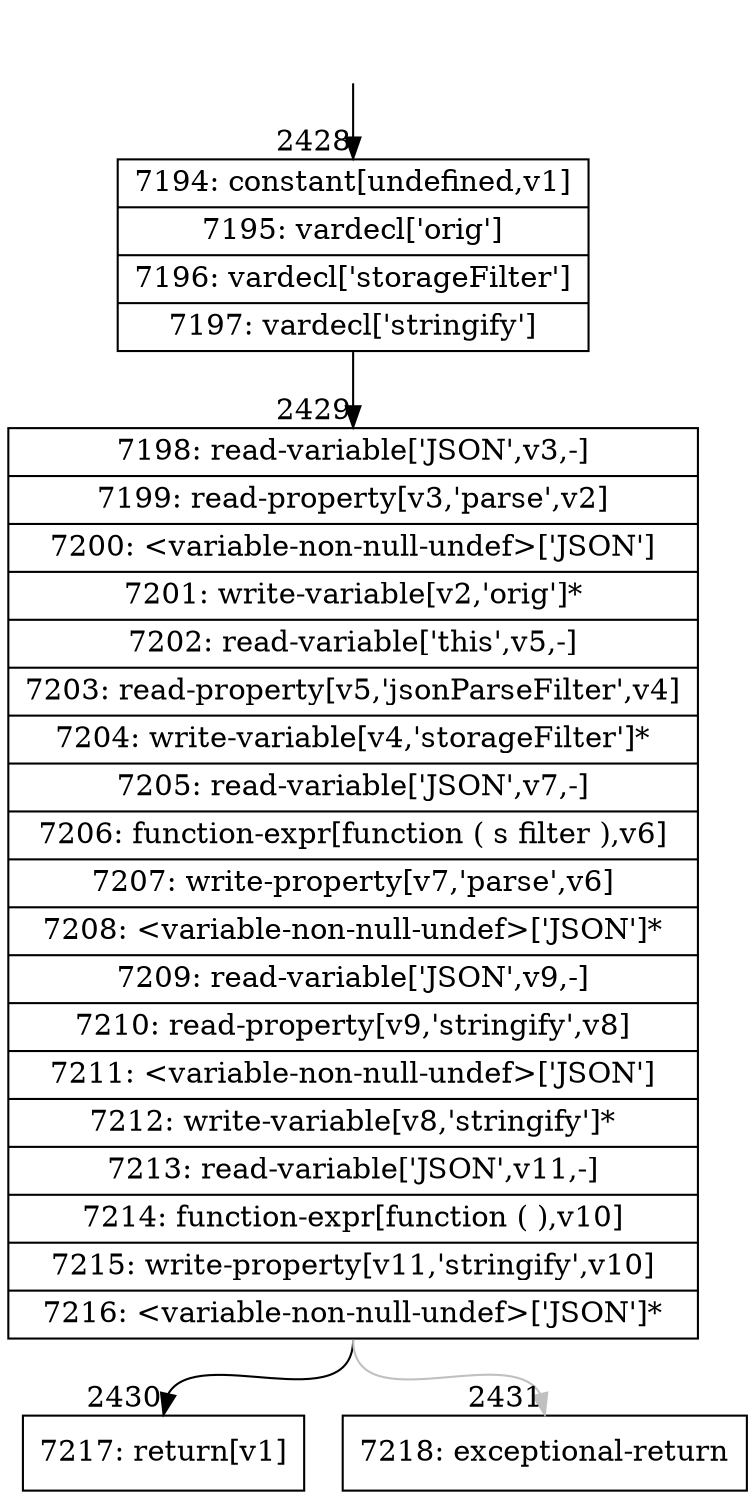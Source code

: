 digraph {
rankdir="TD"
BB_entry264[shape=none,label=""];
BB_entry264 -> BB2428 [tailport=s, headport=n, headlabel="    2428"]
BB2428 [shape=record label="{7194: constant[undefined,v1]|7195: vardecl['orig']|7196: vardecl['storageFilter']|7197: vardecl['stringify']}" ] 
BB2428 -> BB2429 [tailport=s, headport=n, headlabel="      2429"]
BB2429 [shape=record label="{7198: read-variable['JSON',v3,-]|7199: read-property[v3,'parse',v2]|7200: \<variable-non-null-undef\>['JSON']|7201: write-variable[v2,'orig']*|7202: read-variable['this',v5,-]|7203: read-property[v5,'jsonParseFilter',v4]|7204: write-variable[v4,'storageFilter']*|7205: read-variable['JSON',v7,-]|7206: function-expr[function ( s filter ),v6]|7207: write-property[v7,'parse',v6]|7208: \<variable-non-null-undef\>['JSON']*|7209: read-variable['JSON',v9,-]|7210: read-property[v9,'stringify',v8]|7211: \<variable-non-null-undef\>['JSON']|7212: write-variable[v8,'stringify']*|7213: read-variable['JSON',v11,-]|7214: function-expr[function ( ),v10]|7215: write-property[v11,'stringify',v10]|7216: \<variable-non-null-undef\>['JSON']*}" ] 
BB2429 -> BB2430 [tailport=s, headport=n, headlabel="      2430"]
BB2429 -> BB2431 [tailport=s, headport=n, color=gray, headlabel="      2431"]
BB2430 [shape=record label="{7217: return[v1]}" ] 
BB2431 [shape=record label="{7218: exceptional-return}" ] 
//#$~ 2821
}
